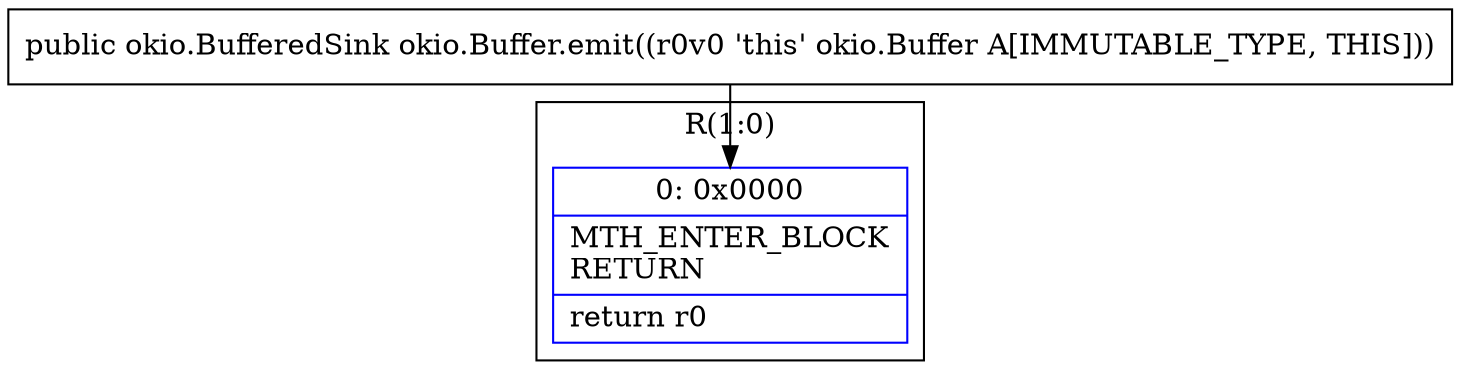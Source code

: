 digraph "CFG forokio.Buffer.emit()Lokio\/BufferedSink;" {
subgraph cluster_Region_588421607 {
label = "R(1:0)";
node [shape=record,color=blue];
Node_0 [shape=record,label="{0\:\ 0x0000|MTH_ENTER_BLOCK\lRETURN\l|return r0\l}"];
}
MethodNode[shape=record,label="{public okio.BufferedSink okio.Buffer.emit((r0v0 'this' okio.Buffer A[IMMUTABLE_TYPE, THIS])) }"];
MethodNode -> Node_0;
}


